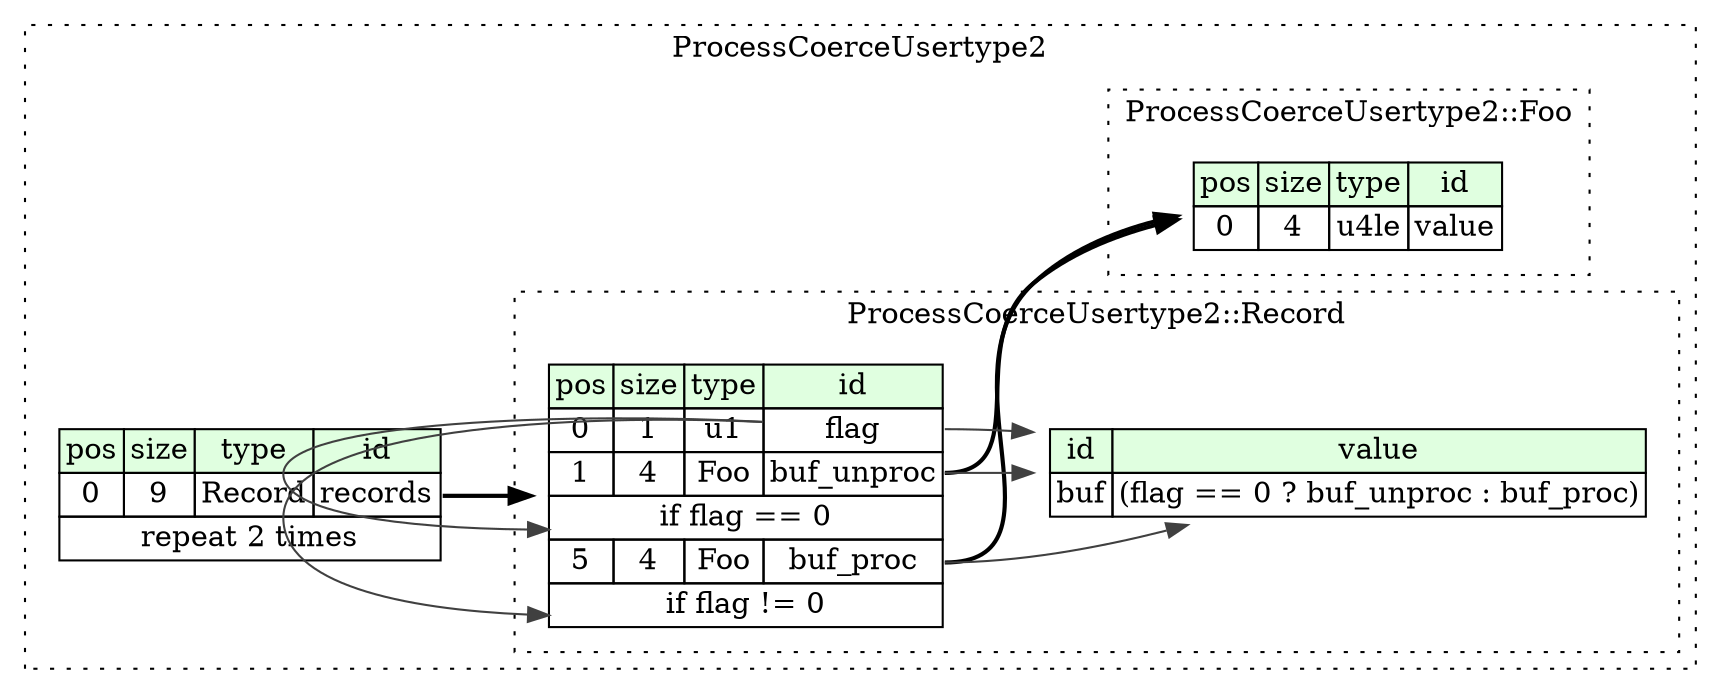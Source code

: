 digraph {
	rankdir=LR;
	node [shape=plaintext];
	subgraph cluster__process_coerce_usertype2 {
		label="ProcessCoerceUsertype2";
		graph[style=dotted];

		process_coerce_usertype2__seq [label=<<TABLE BORDER="0" CELLBORDER="1" CELLSPACING="0">
			<TR><TD BGCOLOR="#E0FFE0">pos</TD><TD BGCOLOR="#E0FFE0">size</TD><TD BGCOLOR="#E0FFE0">type</TD><TD BGCOLOR="#E0FFE0">id</TD></TR>
			<TR><TD PORT="records_pos">0</TD><TD PORT="records_size">9</TD><TD>Record</TD><TD PORT="records_type">records</TD></TR>
			<TR><TD COLSPAN="4" PORT="records__repeat">repeat 2 times</TD></TR>
		</TABLE>>];
		subgraph cluster__foo {
			label="ProcessCoerceUsertype2::Foo";
			graph[style=dotted];

			foo__seq [label=<<TABLE BORDER="0" CELLBORDER="1" CELLSPACING="0">
				<TR><TD BGCOLOR="#E0FFE0">pos</TD><TD BGCOLOR="#E0FFE0">size</TD><TD BGCOLOR="#E0FFE0">type</TD><TD BGCOLOR="#E0FFE0">id</TD></TR>
				<TR><TD PORT="value_pos">0</TD><TD PORT="value_size">4</TD><TD>u4le</TD><TD PORT="value_type">value</TD></TR>
			</TABLE>>];
		}
		subgraph cluster__record {
			label="ProcessCoerceUsertype2::Record";
			graph[style=dotted];

			record__seq [label=<<TABLE BORDER="0" CELLBORDER="1" CELLSPACING="0">
				<TR><TD BGCOLOR="#E0FFE0">pos</TD><TD BGCOLOR="#E0FFE0">size</TD><TD BGCOLOR="#E0FFE0">type</TD><TD BGCOLOR="#E0FFE0">id</TD></TR>
				<TR><TD PORT="flag_pos">0</TD><TD PORT="flag_size">1</TD><TD>u1</TD><TD PORT="flag_type">flag</TD></TR>
				<TR><TD PORT="buf_unproc_pos">1</TD><TD PORT="buf_unproc_size">4</TD><TD>Foo</TD><TD PORT="buf_unproc_type">buf_unproc</TD></TR>
				<TR><TD COLSPAN="4" PORT="buf_unproc__if">if flag == 0</TD></TR>
				<TR><TD PORT="buf_proc_pos">5</TD><TD PORT="buf_proc_size">4</TD><TD>Foo</TD><TD PORT="buf_proc_type">buf_proc</TD></TR>
				<TR><TD COLSPAN="4" PORT="buf_proc__if">if flag != 0</TD></TR>
			</TABLE>>];
			record__inst__buf [label=<<TABLE BORDER="0" CELLBORDER="1" CELLSPACING="0">
				<TR><TD BGCOLOR="#E0FFE0">id</TD><TD BGCOLOR="#E0FFE0">value</TD></TR>
				<TR><TD>buf</TD><TD>(flag == 0 ? buf_unproc : buf_proc)</TD></TR>
			</TABLE>>];
		}
	}
	process_coerce_usertype2__seq:records_type -> record__seq [style=bold];
	record__seq:buf_unproc_type -> foo__seq [style=bold];
	record__seq:flag_type -> record__seq:buf_unproc__if [color="#404040"];
	record__seq:buf_proc_type -> foo__seq [style=bold];
	record__seq:flag_type -> record__seq:buf_proc__if [color="#404040"];
	record__seq:flag_type -> record__inst__buf [color="#404040"];
	record__seq:buf_unproc_type -> record__inst__buf [color="#404040"];
	record__seq:buf_proc_type -> record__inst__buf [color="#404040"];
}
